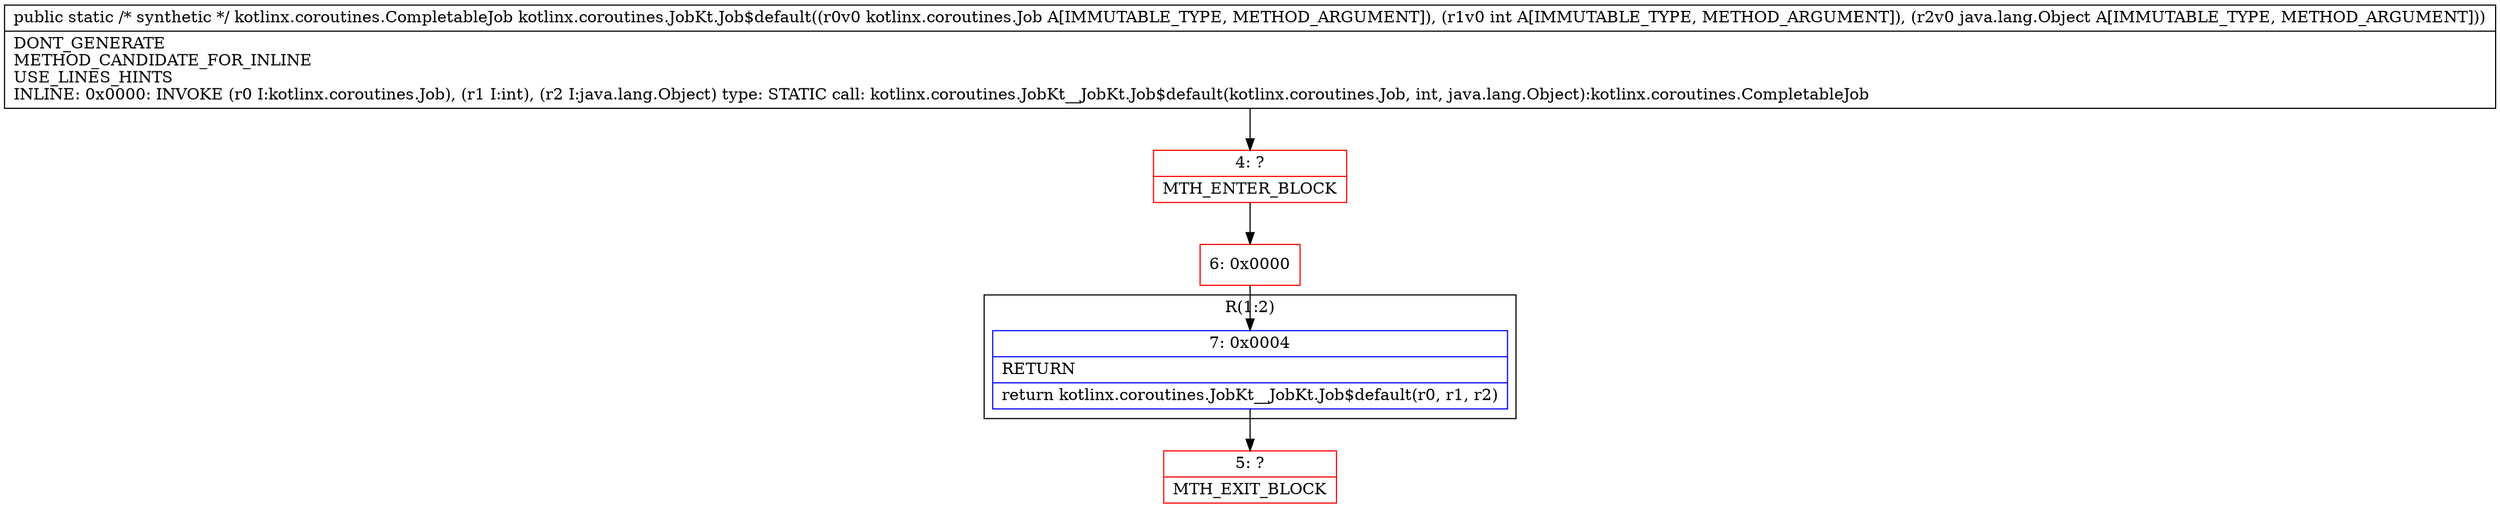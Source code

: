 digraph "CFG forkotlinx.coroutines.JobKt.Job$default(Lkotlinx\/coroutines\/Job;ILjava\/lang\/Object;)Lkotlinx\/coroutines\/CompletableJob;" {
subgraph cluster_Region_713574978 {
label = "R(1:2)";
node [shape=record,color=blue];
Node_7 [shape=record,label="{7\:\ 0x0004|RETURN\l|return kotlinx.coroutines.JobKt__JobKt.Job$default(r0, r1, r2)\l}"];
}
Node_4 [shape=record,color=red,label="{4\:\ ?|MTH_ENTER_BLOCK\l}"];
Node_6 [shape=record,color=red,label="{6\:\ 0x0000}"];
Node_5 [shape=record,color=red,label="{5\:\ ?|MTH_EXIT_BLOCK\l}"];
MethodNode[shape=record,label="{public static \/* synthetic *\/ kotlinx.coroutines.CompletableJob kotlinx.coroutines.JobKt.Job$default((r0v0 kotlinx.coroutines.Job A[IMMUTABLE_TYPE, METHOD_ARGUMENT]), (r1v0 int A[IMMUTABLE_TYPE, METHOD_ARGUMENT]), (r2v0 java.lang.Object A[IMMUTABLE_TYPE, METHOD_ARGUMENT]))  | DONT_GENERATE\lMETHOD_CANDIDATE_FOR_INLINE\lUSE_LINES_HINTS\lINLINE: 0x0000: INVOKE  (r0 I:kotlinx.coroutines.Job), (r1 I:int), (r2 I:java.lang.Object) type: STATIC call: kotlinx.coroutines.JobKt__JobKt.Job$default(kotlinx.coroutines.Job, int, java.lang.Object):kotlinx.coroutines.CompletableJob\l}"];
MethodNode -> Node_4;Node_7 -> Node_5;
Node_4 -> Node_6;
Node_6 -> Node_7;
}

